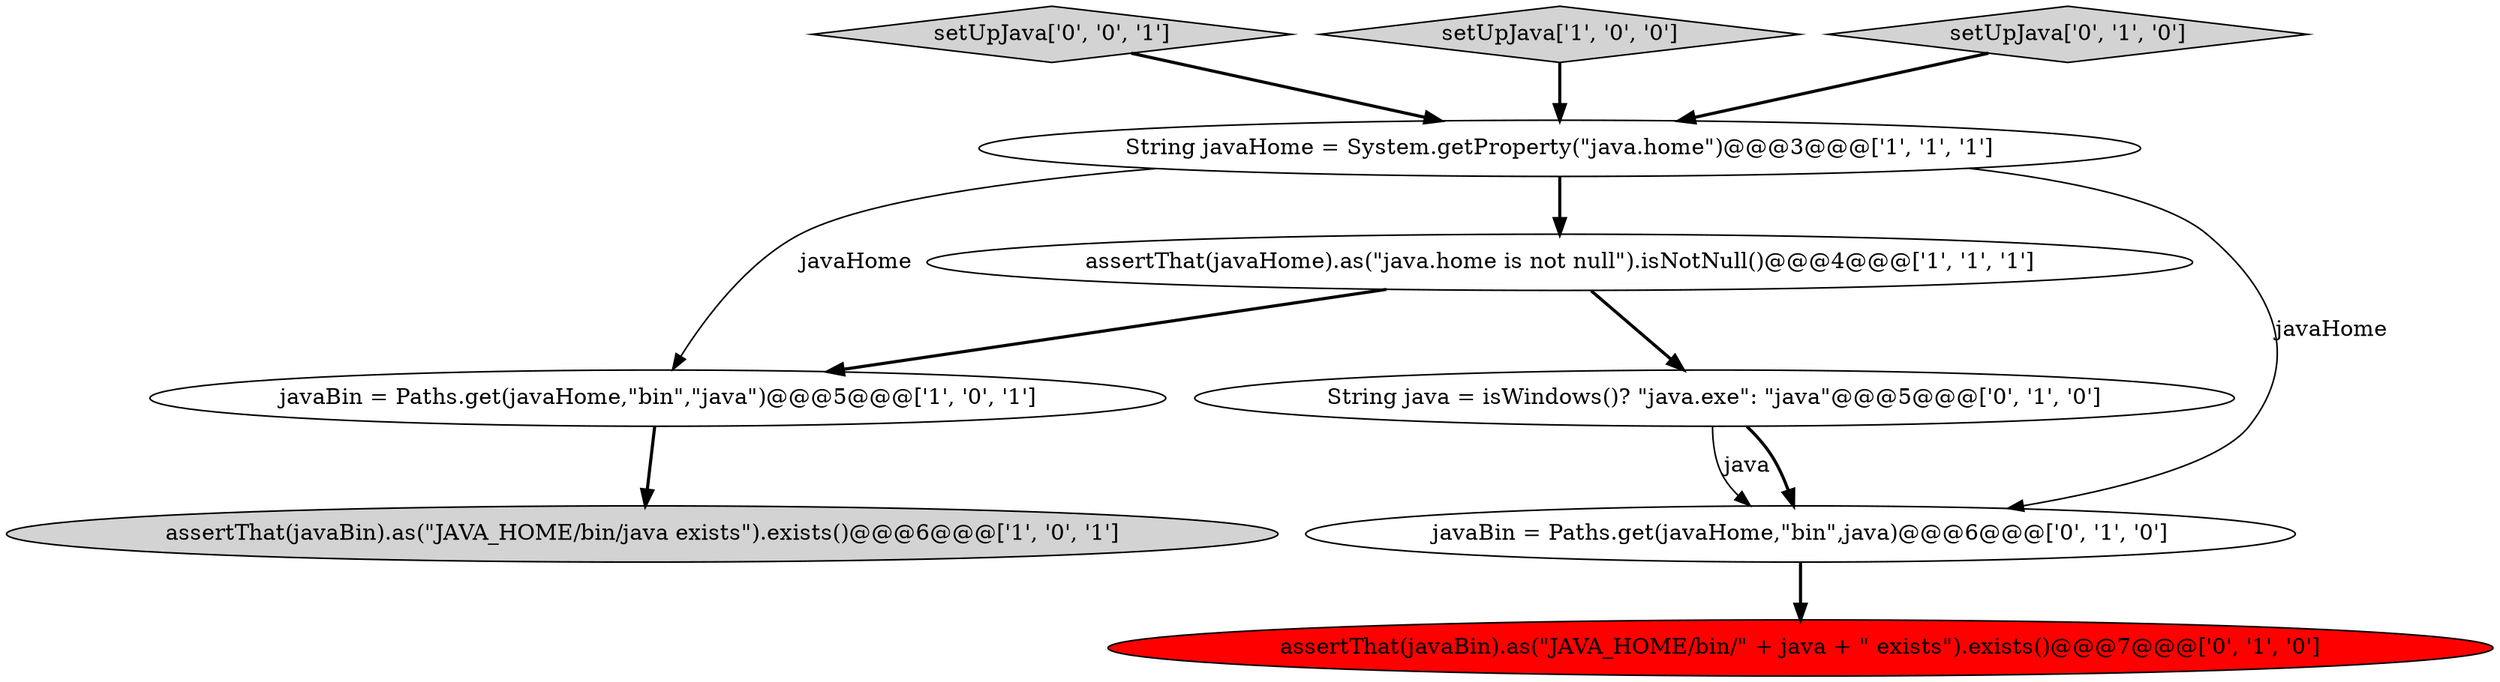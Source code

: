 digraph {
3 [style = filled, label = "assertThat(javaBin).as(\"JAVA_HOME/bin/java exists\").exists()@@@6@@@['1', '0', '1']", fillcolor = lightgray, shape = ellipse image = "AAA0AAABBB1BBB"];
6 [style = filled, label = "String java = isWindows()? \"java.exe\": \"java\"@@@5@@@['0', '1', '0']", fillcolor = white, shape = ellipse image = "AAA0AAABBB2BBB"];
9 [style = filled, label = "setUpJava['0', '0', '1']", fillcolor = lightgray, shape = diamond image = "AAA0AAABBB3BBB"];
8 [style = filled, label = "assertThat(javaBin).as(\"JAVA_HOME/bin/\" + java + \" exists\").exists()@@@7@@@['0', '1', '0']", fillcolor = red, shape = ellipse image = "AAA1AAABBB2BBB"];
1 [style = filled, label = "javaBin = Paths.get(javaHome,\"bin\",\"java\")@@@5@@@['1', '0', '1']", fillcolor = white, shape = ellipse image = "AAA0AAABBB1BBB"];
4 [style = filled, label = "setUpJava['1', '0', '0']", fillcolor = lightgray, shape = diamond image = "AAA0AAABBB1BBB"];
7 [style = filled, label = "javaBin = Paths.get(javaHome,\"bin\",java)@@@6@@@['0', '1', '0']", fillcolor = white, shape = ellipse image = "AAA0AAABBB2BBB"];
2 [style = filled, label = "assertThat(javaHome).as(\"java.home is not null\").isNotNull()@@@4@@@['1', '1', '1']", fillcolor = white, shape = ellipse image = "AAA0AAABBB1BBB"];
0 [style = filled, label = "String javaHome = System.getProperty(\"java.home\")@@@3@@@['1', '1', '1']", fillcolor = white, shape = ellipse image = "AAA0AAABBB1BBB"];
5 [style = filled, label = "setUpJava['0', '1', '0']", fillcolor = lightgray, shape = diamond image = "AAA0AAABBB2BBB"];
1->3 [style = bold, label=""];
0->7 [style = solid, label="javaHome"];
6->7 [style = solid, label="java"];
9->0 [style = bold, label=""];
6->7 [style = bold, label=""];
5->0 [style = bold, label=""];
7->8 [style = bold, label=""];
2->6 [style = bold, label=""];
2->1 [style = bold, label=""];
0->1 [style = solid, label="javaHome"];
4->0 [style = bold, label=""];
0->2 [style = bold, label=""];
}
